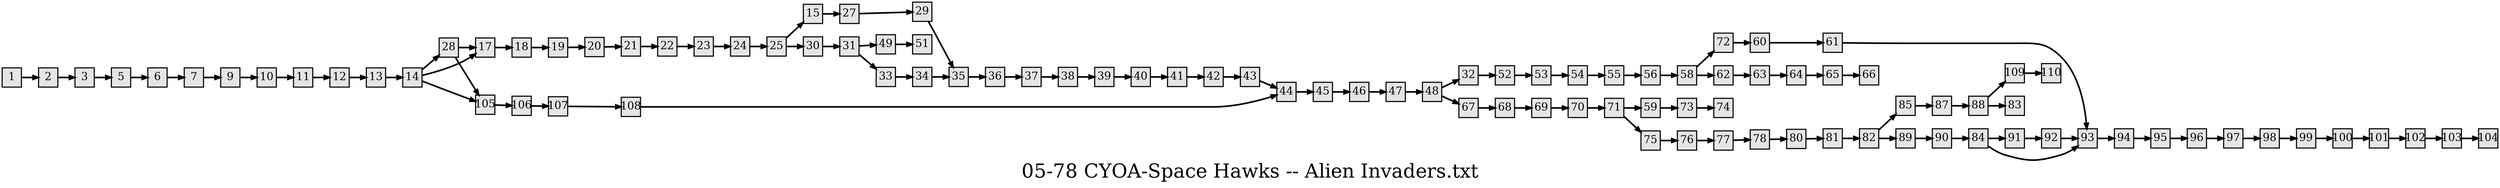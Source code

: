 digraph g{
  graph [ label="05-78 CYOA-Space Hawks -- Alien Invaders.txt" rankdir=LR, ordering=out, fontsize=36, nodesep="0.35", ranksep="0.45"];
  node  [shape=rect, penwidth=2, fontsize=20, style=filled, fillcolor=grey90, margin="0,0", labelfloat=true, regular=true, fixedsize=true];
  edge  [labelfloat=true, penwidth=3, fontsize=12];

  1 -> 2;
  2 -> 3;
  3 -> 5;
  5 -> 6;
  6 -> 7;
  7 -> 9;
  9 -> 10;
  10 -> 11;
  11 -> 12;
  12 -> 13;
  13 -> 14;
  14 -> 28;
  14 -> 17;
  14 -> 105;
  15 -> 27;
  17 -> 18;
  18 -> 19;
  19 -> 20;
  20 -> 21;
  21 -> 22;
  22 -> 23;
  23 -> 24;
  24 -> 25;
  25 -> 15;
  25 -> 30;
  27 -> 29;
  28 -> 17;
  28 -> 105;
  29 -> 35;
  30 -> 31;
  31 -> 49;
  31 -> 33;
  32 -> 52;
  33 -> 34;
  34 -> 35;
  35 -> 36;
  36 -> 37;
  37 -> 38;
  38 -> 39;
  39 -> 40;
  40 -> 41;
  41 -> 42;
  42 -> 43;
  43 -> 44;
  44 -> 45;
  45 -> 46;
  46 -> 47;
  47 -> 48;
  48 -> 32;
  48 -> 67;
  49 -> 51;
  52 -> 53;
  53 -> 54;
  54 -> 55;
  55 -> 56;
  56 -> 58;
  58 -> 72;
  58 -> 62;
  59 -> 73;
  60 -> 61;
  61 -> 93;
  62 -> 63;
  63 -> 64;
  64 -> 65;
  65 -> 66;
  67 -> 68;
  68 -> 69;
  69 -> 70;
  70 -> 71;
  71 -> 59;
  71 -> 75;
  72 -> 60;
  73 -> 74;
  75 -> 76;
  76 -> 77;
  77 -> 78;
  78 -> 80;
  80 -> 81;
  81 -> 82;
  82 -> 85;
  82 -> 89;
  84 -> 91;
  84 -> 93;
  85 -> 87;
  87 -> 88;
  88 -> 109;
  88 -> 83;
  89 -> 90;
  90 -> 84;
  91 -> 92;
  92 -> 93;
  93 -> 94;
  94 -> 95;
  95 -> 96;
  96 -> 97;
  97 -> 98;
  98 -> 99;
  99 -> 100;
  100 -> 101;
  101 -> 102;
  102 -> 103;
  103 -> 104;
  105 -> 106;
  106 -> 107;
  107 -> 108;
  108 -> 44;
  109 -> 110;
}

